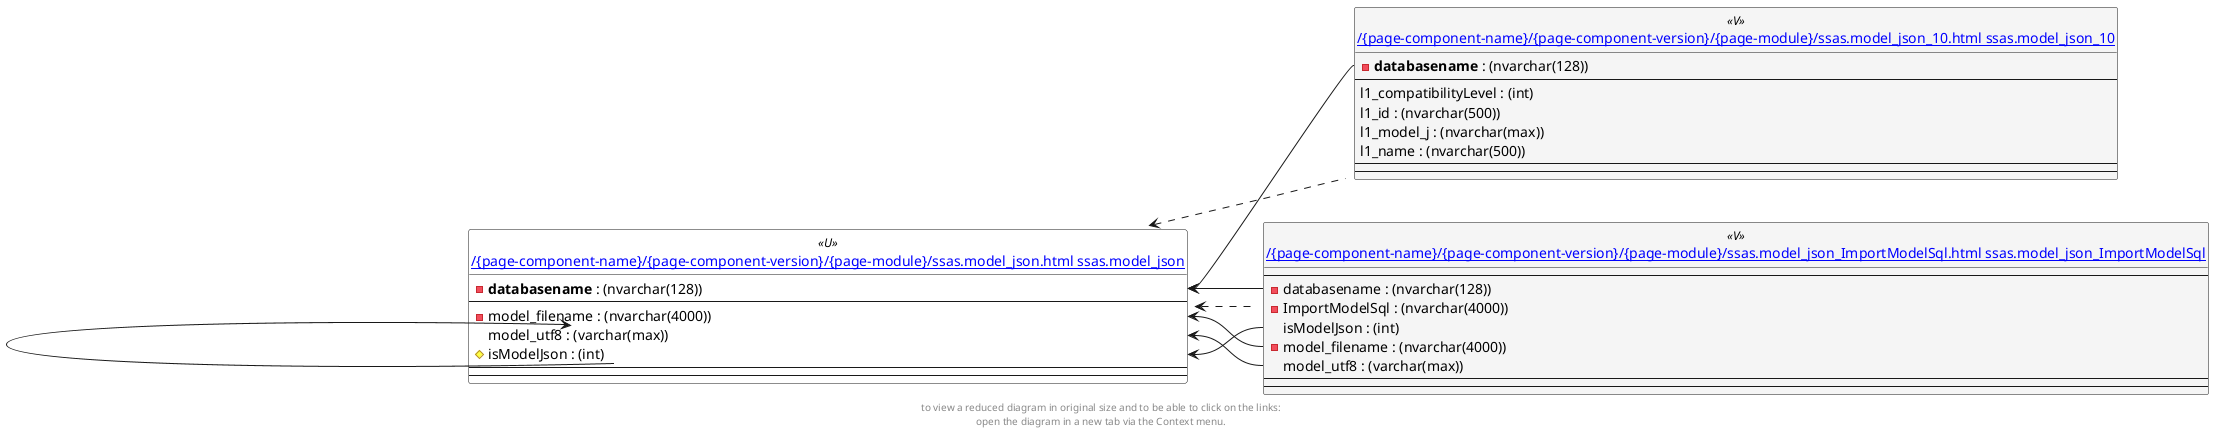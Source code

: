 @startuml
left to right direction
'top to bottom direction
hide circle
'avoide "." issues:
set namespaceSeparator none


skinparam class {
  BackgroundColor White
  BackgroundColor<<FN>> Yellow
  BackgroundColor<<FS>> Yellow
  BackgroundColor<<FT>> LightGray
  BackgroundColor<<IF>> Yellow
  BackgroundColor<<IS>> Yellow
  BackgroundColor<<P>> Aqua
  BackgroundColor<<PC>> Aqua
  BackgroundColor<<SN>> Yellow
  BackgroundColor<<SO>> SlateBlue
  BackgroundColor<<TF>> LightGray
  BackgroundColor<<TR>> Tomato
  BackgroundColor<<U>> White
  BackgroundColor<<V>> WhiteSmoke
  BackgroundColor<<X>> Aqua
}


entity "[[{site-url}/{page-component-name}/{page-component-version}/{page-module}/ssas.model_json.html ssas.model_json]]" as ssas.model_json << U >> {
  - **databasename** : (nvarchar(128))
  --
  - model_filename : (nvarchar(4000))
  model_utf8 : (varchar(max))
  # isModelJson : (int)
  --
  --
}

entity "[[{site-url}/{page-component-name}/{page-component-version}/{page-module}/ssas.model_json_10.html ssas.model_json_10]]" as ssas.model_json_10 << V >> {
  - **databasename** : (nvarchar(128))
  --
  l1_compatibilityLevel : (int)
  l1_id : (nvarchar(500))
  l1_model_j : (nvarchar(max))
  l1_name : (nvarchar(500))
  --
  --
}

entity "[[{site-url}/{page-component-name}/{page-component-version}/{page-module}/ssas.model_json_ImportModelSql.html ssas.model_json_ImportModelSql]]" as ssas.model_json_ImportModelSql << V >> {
  --
  - databasename : (nvarchar(128))
  - ImportModelSql : (nvarchar(4000))
  isModelJson : (int)
  - model_filename : (nvarchar(4000))
  model_utf8 : (varchar(max))
  --
  --
}

ssas.model_json <.. ssas.model_json_10
ssas.model_json <.. ssas.model_json_ImportModelSql
ssas.model_json::databasename <-- ssas.model_json_ImportModelSql::databasename
ssas.model_json::databasename <-- ssas.model_json_10::databasename
ssas.model_json::isModelJson <-- ssas.model_json_ImportModelSql::isModelJson
ssas.model_json::model_filename <-- ssas.model_json_ImportModelSql::model_filename
ssas.model_json::model_utf8 <-- ssas.model_json::isModelJson
ssas.model_json::model_utf8 <-- ssas.model_json_ImportModelSql::model_utf8
footer
to view a reduced diagram in original size and to be able to click on the links:
open the diagram in a new tab via the Context menu.
end footer

@enduml

